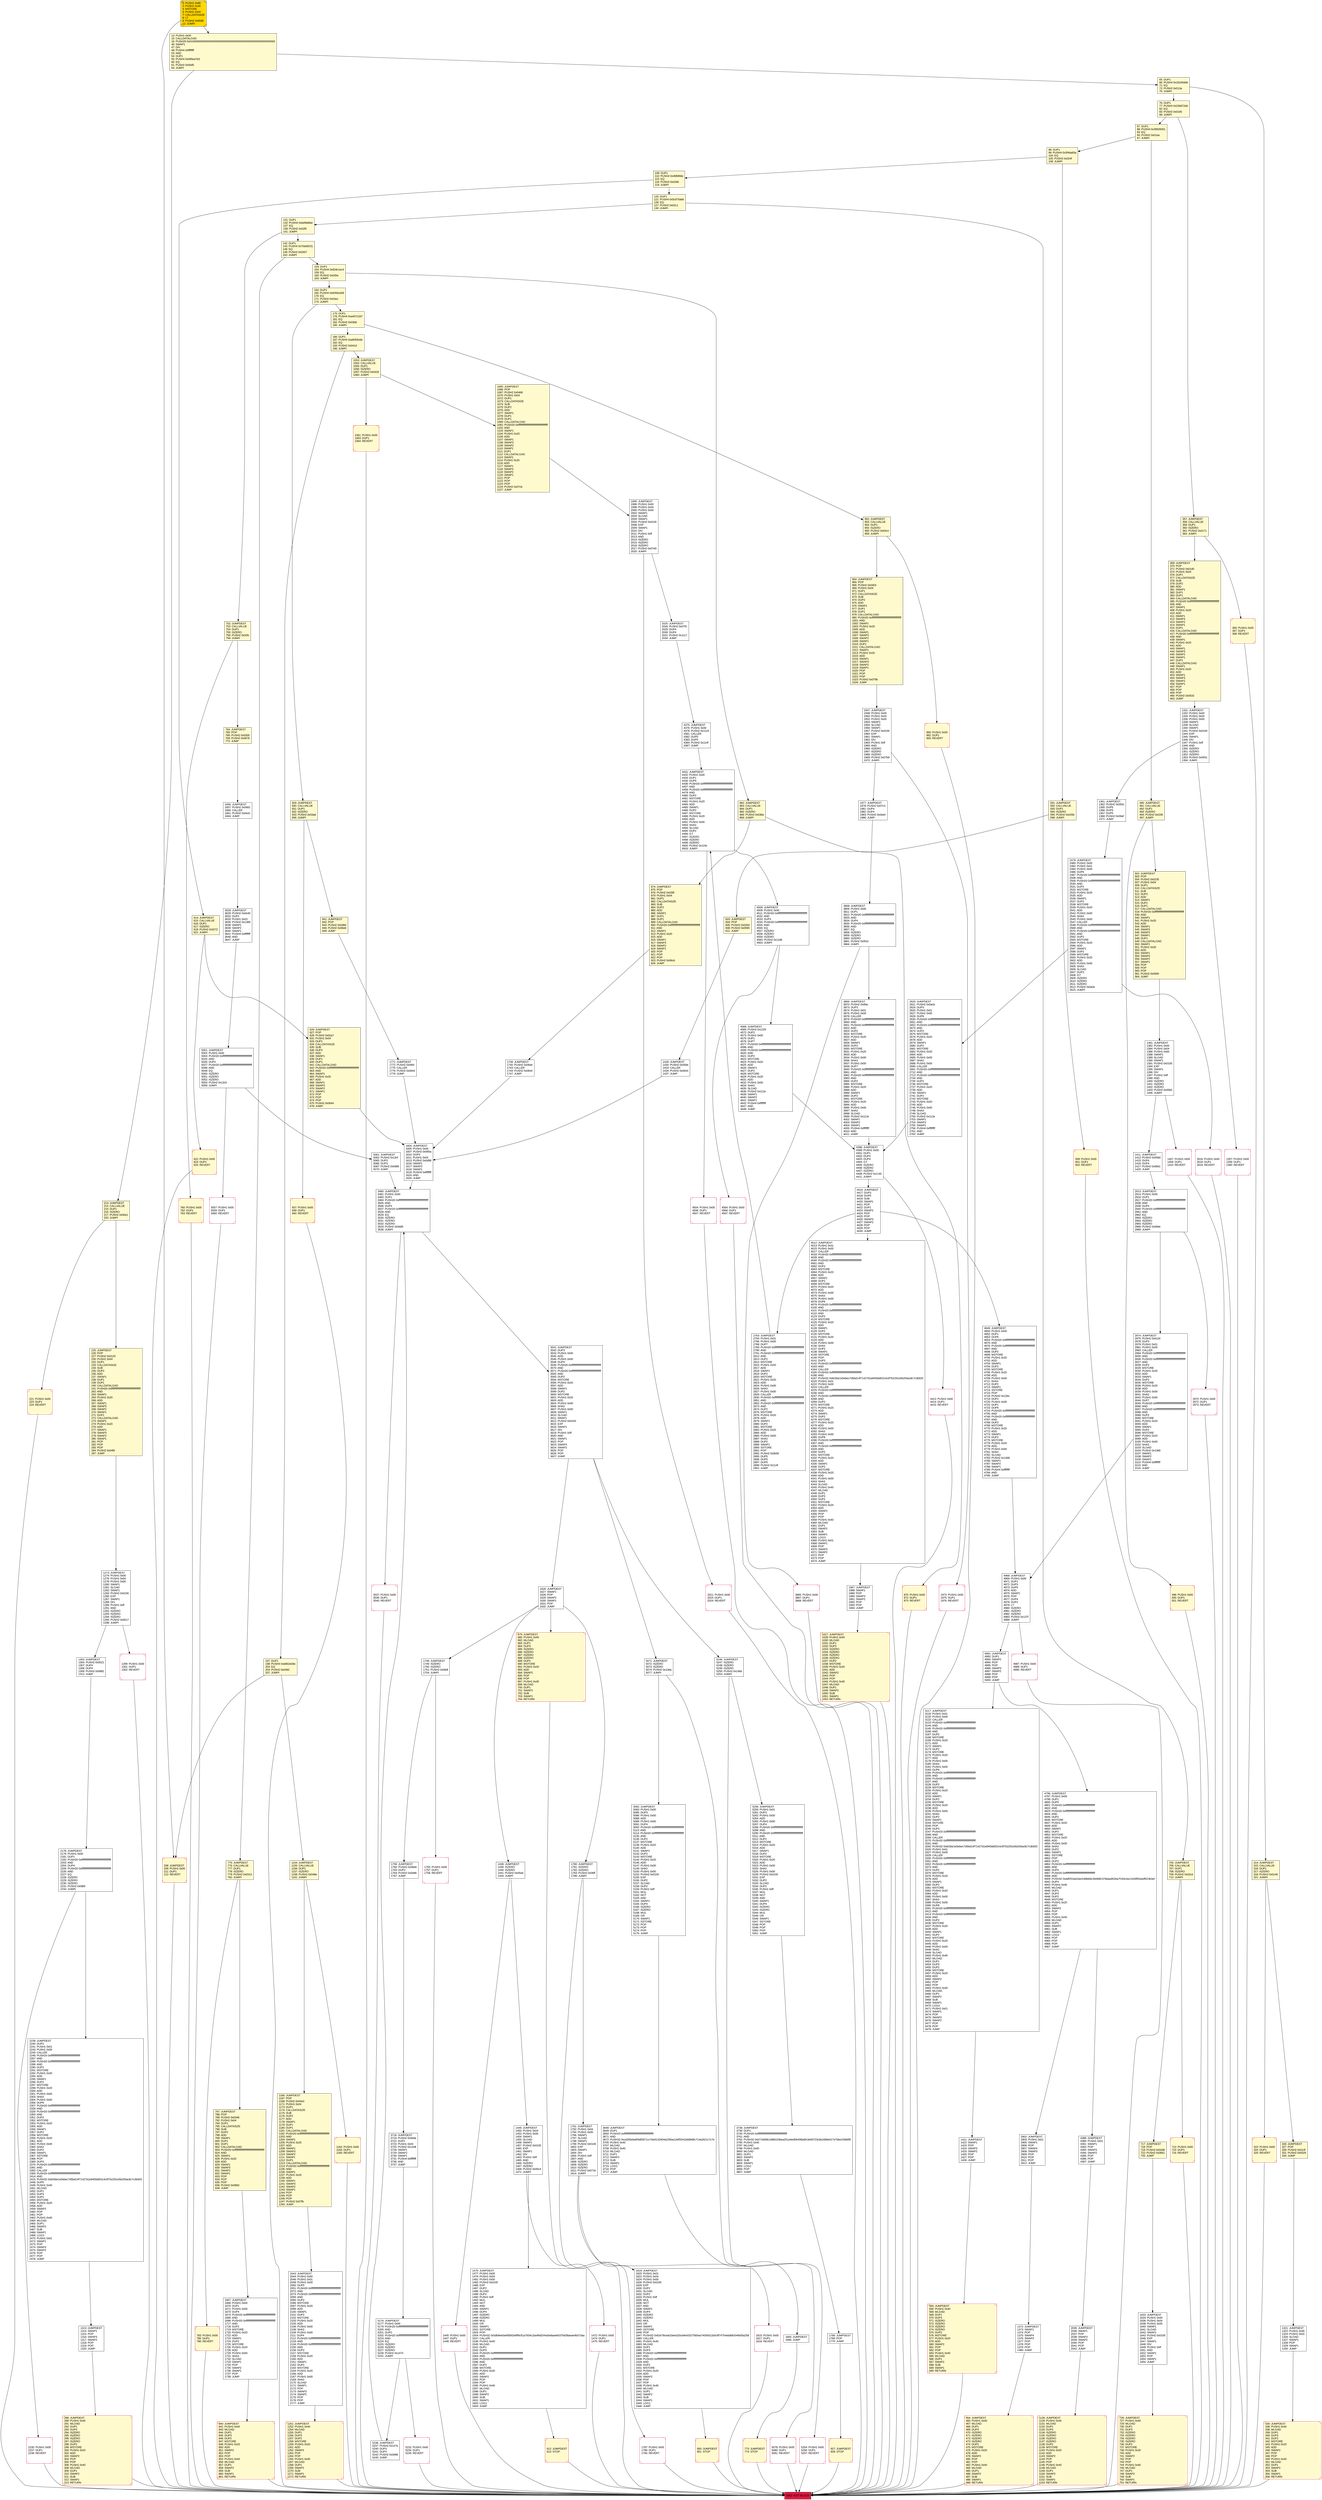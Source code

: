 digraph G {
bgcolor=transparent rankdir=UD;
node [shape=box style=filled color=black fillcolor=white fontname=arial fontcolor=black];
1445 [label="1445: PUSH1 0x00\l1447: DUP1\l1448: REVERT\l" shape=Msquare color=crimson ];
3869 [label="3869: JUMPDEST\l3870: PUSH2 0x0fac\l3873: DUP3\l3874: PUSH1 0x01\l3876: PUSH1 0x00\l3878: CALLER\l3879: PUSH20 0xffffffffffffffffffffffffffffffffffffffff\l3900: AND\l3901: PUSH20 0xffffffffffffffffffffffffffffffffffffffff\l3922: AND\l3923: DUP2\l3924: MSTORE\l3925: PUSH1 0x20\l3927: ADD\l3928: SWAP1\l3929: DUP2\l3930: MSTORE\l3931: PUSH1 0x20\l3933: ADD\l3934: PUSH1 0x00\l3936: SHA3\l3937: PUSH1 0x00\l3939: DUP7\l3940: PUSH20 0xffffffffffffffffffffffffffffffffffffffff\l3961: AND\l3962: PUSH20 0xffffffffffffffffffffffffffffffffffffffff\l3983: AND\l3984: DUP2\l3985: MSTORE\l3986: PUSH1 0x20\l3988: ADD\l3989: SWAP1\l3990: DUP2\l3991: MSTORE\l3992: PUSH1 0x20\l3994: ADD\l3995: PUSH1 0x00\l3997: SHA3\l3998: SLOAD\l3999: PUSH2 0x112e\l4002: SWAP1\l4003: SWAP2\l4004: SWAP1\l4005: PUSH4 0xffffffff\l4010: AND\l4011: JUMP\l" ];
1381 [label="1381: JUMPDEST\l1382: PUSH1 0x00\l1384: PUSH1 0x04\l1386: PUSH1 0x00\l1388: SWAP1\l1389: SLOAD\l1390: SWAP1\l1391: PUSH2 0x0100\l1394: EXP\l1395: SWAP1\l1396: DIV\l1397: PUSH1 0xff\l1399: AND\l1400: ISZERO\l1401: ISZERO\l1402: ISZERO\l1403: PUSH2 0x0583\l1406: JUMPI\l" ];
213 [label="213: JUMPDEST\l214: CALLVALUE\l215: DUP1\l216: ISZERO\l217: PUSH2 0x00e1\l220: JUMPI\l" fillcolor=lemonchiffon ];
1273 [label="1273: JUMPDEST\l1274: PUSH1 0x00\l1276: PUSH1 0x04\l1278: PUSH1 0x00\l1280: SWAP1\l1281: SLOAD\l1282: SWAP1\l1283: PUSH2 0x0100\l1286: EXP\l1287: SWAP1\l1288: DIV\l1289: PUSH1 0xff\l1291: AND\l1292: ISZERO\l1293: ISZERO\l1294: ISZERO\l1295: PUSH2 0x0517\l1298: JUMPI\l" ];
937 [label="937: PUSH1 0x00\l939: DUP1\l940: REVERT\l" fillcolor=lemonchiffon shape=Msquare color=crimson ];
752 [label="752: JUMPDEST\l753: CALLVALUE\l754: DUP1\l755: ISZERO\l756: PUSH2 0x02fc\l759: JUMPI\l" fillcolor=lemonchiffon ];
565 [label="565: JUMPDEST\l566: PUSH1 0x40\l568: MLOAD\l569: DUP1\l570: DUP3\l571: ISZERO\l572: ISZERO\l573: ISZERO\l574: ISZERO\l575: DUP2\l576: MSTORE\l577: PUSH1 0x20\l579: ADD\l580: SWAP2\l581: POP\l582: POP\l583: PUSH1 0x40\l585: MLOAD\l586: DUP1\l587: SWAP2\l588: SUB\l589: SWAP1\l590: RETURN\l" fillcolor=lemonchiffon shape=Msquare color=crimson ];
927 [label="927: JUMPDEST\l928: STOP\l" fillcolor=lemonchiffon shape=Msquare color=crimson ];
3628 [label="3628: JUMPDEST\l3629: PUSH2 0x0e40\l3632: DUP2\l3633: PUSH1 0x03\l3635: PUSH2 0x1389\l3638: SWAP1\l3639: SWAP2\l3640: SWAP1\l3641: PUSH4 0xffffffff\l3646: AND\l3647: JUMP\l" ];
5001 [label="5001: JUMPDEST\l5002: PUSH1 0x00\l5004: PUSH20 0xffffffffffffffffffffffffffffffffffffffff\l5025: AND\l5026: DUP2\l5027: PUSH20 0xffffffffffffffffffffffffffffffffffffffff\l5048: AND\l5049: EQ\l5050: ISZERO\l5051: ISZERO\l5052: ISZERO\l5053: PUSH2 0x13c5\l5056: JUMPI\l" ];
5071 [label="5071: JUMPDEST\l5072: ISZERO\l5073: ISZERO\l5074: PUSH2 0x13da\l5077: JUMPI\l" ];
2913 [label="2913: JUMPDEST\l2914: PUSH1 0x00\l2916: DUP1\l2917: PUSH20 0xffffffffffffffffffffffffffffffffffffffff\l2938: AND\l2939: DUP4\l2940: PUSH20 0xffffffffffffffffffffffffffffffffffffffff\l2961: AND\l2962: EQ\l2963: ISZERO\l2964: ISZERO\l2965: ISZERO\l2966: PUSH2 0x0b9e\l2969: JUMPI\l" ];
4991 [label="4991: JUMPDEST\l4992: DUP1\l4993: SWAP2\l4994: POP\l4995: POP\l4996: SWAP3\l4997: SWAP2\l4998: POP\l4999: POP\l5000: JUMP\l" ];
13 [label="13: PUSH1 0x00\l15: CALLDATALOAD\l16: PUSH29 0x0100000000000000000000000000000000000000000000000000000000\l46: SWAP1\l47: DIV\l48: PUSH4 0xffffffff\l53: AND\l54: DUP1\l55: PUSH4 0x095ea7b3\l60: EQ\l61: PUSH2 0x00d5\l64: JUMPI\l" fillcolor=lemonchiffon ];
1973 [label="1973: PUSH1 0x00\l1975: DUP1\l1976: REVERT\l" shape=Msquare color=crimson ];
3718 [label="3718: JUMPDEST\l3719: PUSH2 0x0e9a\l3722: DUP2\l3723: PUSH1 0x03\l3725: PUSH2 0x1438\l3728: SWAP1\l3729: SWAP2\l3730: SWAP1\l3731: PUSH4 0xffffffff\l3736: AND\l3737: JUMP\l" ];
1667 [label="1667: JUMPDEST\l1668: PUSH1 0x00\l1670: DUP1\l1671: PUSH1 0x00\l1673: DUP4\l1674: PUSH20 0xffffffffffffffffffffffffffffffffffffffff\l1695: AND\l1696: PUSH20 0xffffffffffffffffffffffffffffffffffffffff\l1717: AND\l1718: DUP2\l1719: MSTORE\l1720: PUSH1 0x20\l1722: ADD\l1723: SWAP1\l1724: DUP2\l1725: MSTORE\l1726: PUSH1 0x20\l1728: ADD\l1729: PUSH1 0x00\l1731: SHA3\l1732: SLOAD\l1733: SWAP1\l1734: POP\l1735: SWAP2\l1736: SWAP1\l1737: POP\l1738: JUMP\l" ];
1372 [label="1372: JUMPDEST\l1373: SWAP1\l1374: POP\l1375: SWAP4\l1376: SWAP3\l1377: POP\l1378: POP\l1379: POP\l1380: JUMP\l" ];
3808 [label="3808: JUMPDEST\l3809: PUSH1 0x00\l3811: DUP1\l3812: PUSH20 0xffffffffffffffffffffffffffffffffffffffff\l3833: AND\l3834: DUP4\l3835: PUSH20 0xffffffffffffffffffffffffffffffffffffffff\l3856: AND\l3857: EQ\l3858: ISZERO\l3859: ISZERO\l3860: ISZERO\l3861: PUSH2 0x0f1d\l3864: JUMPI\l" ];
4375 [label="4375: JUMPDEST\l4376: PUSH1 0x00\l4378: PUSH2 0x1124\l4381: CALLER\l4382: DUP5\l4383: DUP5\l4384: PUSH2 0x114f\l4387: JUMP\l" ];
2235 [label="2235: PUSH1 0x00\l2237: DUP1\l2238: REVERT\l" shape=Msquare color=crimson ];
288 [label="288: JUMPDEST\l289: PUSH1 0x40\l291: MLOAD\l292: DUP1\l293: DUP3\l294: ISZERO\l295: ISZERO\l296: ISZERO\l297: ISZERO\l298: DUP2\l299: MSTORE\l300: PUSH1 0x20\l302: ADD\l303: SWAP2\l304: POP\l305: POP\l306: PUSH1 0x40\l308: MLOAD\l309: DUP1\l310: SWAP2\l311: SUB\l312: SWAP1\l313: RETURN\l" fillcolor=lemonchiffon shape=Msquare color=crimson ];
775 [label="775: JUMPDEST\l776: CALLVALUE\l777: DUP1\l778: ISZERO\l779: PUSH2 0x0313\l782: JUMPI\l" fillcolor=lemonchiffon ];
950 [label="950: JUMPDEST\l951: STOP\l" fillcolor=lemonchiffon shape=Msquare color=crimson ];
5246 [label="5246: JUMPDEST\l5247: ISZERO\l5248: ISZERO\l5249: ISZERO\l5250: PUSH2 0x148a\l5253: JUMPI\l" ];
98 [label="98: DUP1\l99: PUSH4 0x3f4ba83a\l104: EQ\l105: PUSH2 0x024f\l108: JUMPI\l" fillcolor=lemonchiffon ];
5254 [label="5254: PUSH1 0x00\l5256: DUP1\l5257: REVERT\l" shape=Msquare color=crimson ];
1411 [label="1411: JUMPDEST\l1412: PUSH2 0x058d\l1415: DUP4\l1416: DUP4\l1417: PUSH2 0x0b61\l1420: JUMP\l" ];
1748 [label="1748: JUMPDEST\l1749: ISZERO\l1750: ISZERO\l1751: PUSH2 0x06df\l1754: JUMPI\l" ];
1162 [label="1162: PUSH1 0x00\l1164: DUP1\l1165: REVERT\l" fillcolor=lemonchiffon shape=Msquare color=crimson ];
5176 [label="5176: JUMPDEST\l5177: PUSH1 0x00\l5179: PUSH20 0xffffffffffffffffffffffffffffffffffffffff\l5200: AND\l5201: DUP2\l5202: PUSH20 0xffffffffffffffffffffffffffffffffffffffff\l5223: AND\l5224: EQ\l5225: ISZERO\l5226: ISZERO\l5227: ISZERO\l5228: PUSH2 0x1474\l5231: JUMPI\l" ];
1421 [label="1421: JUMPDEST\l1422: SWAP1\l1423: POP\l1424: SWAP3\l1425: SWAP2\l1426: POP\l1427: POP\l1428: JUMP\l" ];
1656 [label="1656: JUMPDEST\l1657: PUSH2 0x0681\l1660: CALLER\l1661: PUSH2 0x0e2c\l1664: JUMP\l" ];
1995 [label="1995: JUMPDEST\l1996: PUSH1 0x00\l1998: PUSH1 0x04\l2000: PUSH1 0x00\l2002: SWAP1\l2003: SLOAD\l2004: SWAP1\l2005: PUSH2 0x0100\l2008: EXP\l2009: SWAP1\l2010: DIV\l2011: PUSH1 0xff\l2013: AND\l2014: ISZERO\l2015: ISZERO\l2016: ISZERO\l2017: PUSH2 0x07e9\l2020: JUMPI\l" ];
1759 [label="1759: JUMPDEST\l1760: PUSH2 0x06e8\l1763: DUP2\l1764: PUSH2 0x0e86\l1767: JUMP\l" ];
1449 [label="1449: JUMPDEST\l1450: PUSH1 0x04\l1452: PUSH1 0x00\l1454: SWAP1\l1455: SLOAD\l1456: SWAP1\l1457: PUSH2 0x0100\l1460: EXP\l1461: SWAP1\l1462: DIV\l1463: PUSH1 0xff\l1465: AND\l1466: ISZERO\l1467: ISZERO\l1468: PUSH2 0x05c4\l1471: JUMPI\l" ];
4504 [label="4504: PUSH1 0x00\l4506: DUP1\l4507: REVERT\l" shape=Msquare color=crimson ];
2970 [label="2970: PUSH1 0x00\l2972: DUP1\l2973: REVERT\l" shape=Msquare color=crimson ];
2239 [label="2239: JUMPDEST\l2240: DUP2\l2241: PUSH1 0x01\l2243: PUSH1 0x00\l2245: CALLER\l2246: PUSH20 0xffffffffffffffffffffffffffffffffffffffff\l2267: AND\l2268: PUSH20 0xffffffffffffffffffffffffffffffffffffffff\l2289: AND\l2290: DUP2\l2291: MSTORE\l2292: PUSH1 0x20\l2294: ADD\l2295: SWAP1\l2296: DUP2\l2297: MSTORE\l2298: PUSH1 0x20\l2300: ADD\l2301: PUSH1 0x00\l2303: SHA3\l2304: PUSH1 0x00\l2306: DUP6\l2307: PUSH20 0xffffffffffffffffffffffffffffffffffffffff\l2328: AND\l2329: PUSH20 0xffffffffffffffffffffffffffffffffffffffff\l2350: AND\l2351: DUP2\l2352: MSTORE\l2353: PUSH1 0x20\l2355: ADD\l2356: SWAP1\l2357: DUP2\l2358: MSTORE\l2359: PUSH1 0x20\l2361: ADD\l2362: PUSH1 0x00\l2364: SHA3\l2365: DUP2\l2366: SWAP1\l2367: SSTORE\l2368: POP\l2369: DUP3\l2370: PUSH20 0xffffffffffffffffffffffffffffffffffffffff\l2391: AND\l2392: CALLER\l2393: PUSH20 0xffffffffffffffffffffffffffffffffffffffff\l2414: AND\l2415: PUSH32 0x8c5be1e5ebec7d5bd14f71427d1e84f3dd0314c0f7b2291e5b200ac8c7c3b925\l2448: DUP5\l2449: PUSH1 0x40\l2451: MLOAD\l2452: DUP1\l2453: DUP3\l2454: DUP2\l2455: MSTORE\l2456: PUSH1 0x20\l2458: ADD\l2459: SWAP2\l2460: POP\l2461: POP\l2462: PUSH1 0x40\l2464: MLOAD\l2465: DUP1\l2466: SWAP2\l2467: SUB\l2468: SWAP1\l2469: LOG3\l2470: PUSH1 0x01\l2472: SWAP1\l2473: POP\l2474: SWAP3\l2475: SWAP2\l2476: POP\l2477: POP\l2478: JUMP\l" ];
4568 [label="4568: JUMPDEST\l4569: PUSH2 0x1229\l4572: DUP2\l4573: PUSH1 0x00\l4575: DUP1\l4576: DUP7\l4577: PUSH20 0xffffffffffffffffffffffffffffffffffffffff\l4598: AND\l4599: PUSH20 0xffffffffffffffffffffffffffffffffffffffff\l4620: AND\l4621: DUP2\l4622: MSTORE\l4623: PUSH1 0x20\l4625: ADD\l4626: SWAP1\l4627: DUP2\l4628: MSTORE\l4629: PUSH1 0x20\l4631: ADD\l4632: PUSH1 0x00\l4634: SHA3\l4635: SLOAD\l4636: PUSH2 0x112e\l4639: SWAP1\l4640: SWAP2\l4641: SWAP1\l4642: PUSH4 0xffffffff\l4647: AND\l4648: JUMP\l" ];
4649 [label="4649: JUMPDEST\l4650: PUSH1 0x00\l4652: DUP1\l4653: DUP6\l4654: PUSH20 0xffffffffffffffffffffffffffffffffffffffff\l4675: AND\l4676: PUSH20 0xffffffffffffffffffffffffffffffffffffffff\l4697: AND\l4698: DUP2\l4699: MSTORE\l4700: PUSH1 0x20\l4702: ADD\l4703: SWAP1\l4704: DUP2\l4705: MSTORE\l4706: PUSH1 0x20\l4708: ADD\l4709: PUSH1 0x00\l4711: SHA3\l4712: DUP2\l4713: SWAP1\l4714: SSTORE\l4715: POP\l4716: PUSH2 0x12bc\l4719: DUP2\l4720: PUSH1 0x00\l4722: DUP1\l4723: DUP6\l4724: PUSH20 0xffffffffffffffffffffffffffffffffffffffff\l4745: AND\l4746: PUSH20 0xffffffffffffffffffffffffffffffffffffffff\l4767: AND\l4768: DUP2\l4769: MSTORE\l4770: PUSH1 0x20\l4772: ADD\l4773: SWAP1\l4774: DUP2\l4775: MSTORE\l4776: PUSH1 0x20\l4778: ADD\l4779: PUSH1 0x00\l4781: SHA3\l4782: SLOAD\l4783: PUSH2 0x1368\l4786: SWAP1\l4787: SWAP2\l4788: SWAP1\l4789: PUSH4 0xffffffff\l4794: AND\l4795: JUMP\l" ];
1027 [label="1027: JUMPDEST\l1028: PUSH1 0x40\l1030: MLOAD\l1031: DUP1\l1032: DUP3\l1033: ISZERO\l1034: ISZERO\l1035: ISZERO\l1036: ISZERO\l1037: DUP2\l1038: MSTORE\l1039: PUSH1 0x20\l1041: ADD\l1042: SWAP2\l1043: POP\l1044: POP\l1045: PUSH1 0x40\l1047: MLOAD\l1048: DUP1\l1049: SWAP2\l1050: SUB\l1051: SWAP1\l1052: RETURN\l" fillcolor=lemonchiffon shape=Msquare color=crimson ];
2021 [label="2021: PUSH1 0x00\l2023: DUP1\l2024: REVERT\l" shape=Msquare color=crimson ];
626 [label="626: JUMPDEST\l627: POP\l628: PUSH2 0x02a7\l631: PUSH1 0x04\l633: DUP1\l634: CALLDATASIZE\l635: SUB\l636: DUP2\l637: ADD\l638: SWAP1\l639: DUP1\l640: DUP1\l641: CALLDATALOAD\l642: PUSH20 0xffffffffffffffffffffffffffffffffffffffff\l663: AND\l664: SWAP1\l665: PUSH1 0x20\l667: ADD\l668: SWAP1\l669: SWAP3\l670: SWAP2\l671: SWAP1\l672: POP\l673: POP\l674: POP\l675: PUSH2 0x0644\l678: JUMP\l" fillcolor=lemonchiffon ];
186 [label="186: DUP1\l187: PUSH4 0xa9059cbb\l192: EQ\l193: PUSH2 0x041d\l196: JUMPI\l" fillcolor=lemonchiffon ];
952 [label="952: JUMPDEST\l953: CALLVALUE\l954: DUP1\l955: ISZERO\l956: PUSH2 0x03c4\l959: JUMPI\l" fillcolor=lemonchiffon ];
4416 [label="4416: JUMPDEST\l4417: DUP3\l4418: DUP5\l4419: SUB\l4420: SWAP1\l4421: POP\l4422: DUP1\l4423: SWAP2\l4424: POP\l4425: POP\l4426: SWAP3\l4427: SWAP2\l4428: POP\l4429: POP\l4430: JUMP\l" ];
1947 [label="1947: JUMPDEST\l1948: PUSH1 0x00\l1950: PUSH1 0x04\l1952: PUSH1 0x00\l1954: SWAP1\l1955: SLOAD\l1956: SWAP1\l1957: PUSH2 0x0100\l1960: EXP\l1961: SWAP1\l1962: DIV\l1963: PUSH1 0xff\l1965: AND\l1966: ISZERO\l1967: ISZERO\l1968: ISZERO\l1969: PUSH2 0x07b9\l1972: JUMPI\l" ];
4398 [label="4398: JUMPDEST\l4399: PUSH1 0x00\l4401: DUP1\l4402: DUP4\l4403: DUP4\l4404: GT\l4405: ISZERO\l4406: ISZERO\l4407: ISZERO\l4408: PUSH2 0x1140\l4411: JUMPI\l" ];
3541 [label="3541: JUMPDEST\l3542: DUP3\l3543: PUSH1 0x00\l3545: ADD\l3546: PUSH1 0x00\l3548: DUP4\l3549: PUSH20 0xffffffffffffffffffffffffffffffffffffffff\l3570: AND\l3571: PUSH20 0xffffffffffffffffffffffffffffffffffffffff\l3592: AND\l3593: DUP2\l3594: MSTORE\l3595: PUSH1 0x20\l3597: ADD\l3598: SWAP1\l3599: DUP2\l3600: MSTORE\l3601: PUSH1 0x20\l3603: ADD\l3604: PUSH1 0x00\l3606: SHA3\l3607: PUSH1 0x00\l3609: SWAP1\l3610: SLOAD\l3611: SWAP1\l3612: PUSH2 0x0100\l3615: EXP\l3616: SWAP1\l3617: DIV\l3618: PUSH1 0xff\l3620: AND\l3621: SWAP1\l3622: POP\l3623: SWAP3\l3624: SWAP2\l3625: POP\l3626: POP\l3627: JUMP\l" ];
1251 [label="1251: JUMPDEST\l1252: PUSH1 0x40\l1254: MLOAD\l1255: DUP1\l1256: DUP3\l1257: DUP2\l1258: MSTORE\l1259: PUSH1 0x20\l1261: ADD\l1262: SWAP2\l1263: POP\l1264: POP\l1265: PUSH1 0x40\l1267: MLOAD\l1268: DUP1\l1269: SWAP2\l1270: SUB\l1271: SWAP1\l1272: RETURN\l" fillcolor=lemonchiffon shape=Msquare color=crimson ];
2902 [label="2902: JUMPDEST\l2903: PUSH1 0x01\l2905: SWAP1\l2906: POP\l2907: SWAP4\l2908: SWAP3\l2909: POP\l2910: POP\l2911: POP\l2912: JUMP\l" ];
498 [label="498: PUSH1 0x00\l500: DUP1\l501: REVERT\l" fillcolor=lemonchiffon shape=Msquare color=crimson ];
2035 [label="2035: JUMPDEST\l2036: SWAP1\l2037: POP\l2038: SWAP3\l2039: SWAP2\l2040: POP\l2041: POP\l2042: JUMP\l" ];
1128 [label="1128: JUMPDEST\l1129: PUSH1 0x40\l1131: MLOAD\l1132: DUP1\l1133: DUP3\l1134: ISZERO\l1135: ISZERO\l1136: ISZERO\l1137: ISZERO\l1138: DUP2\l1139: MSTORE\l1140: PUSH1 0x20\l1142: ADD\l1143: SWAP2\l1144: POP\l1145: POP\l1146: PUSH1 0x40\l1148: MLOAD\l1149: DUP1\l1150: SWAP2\l1151: SUB\l1152: SWAP1\l1153: RETURN\l" fillcolor=lemonchiffon shape=Msquare color=crimson ];
760 [label="760: PUSH1 0x00\l762: DUP1\l763: REVERT\l" fillcolor=lemonchiffon shape=Msquare color=crimson ];
1787 [label="1787: PUSH1 0x00\l1789: DUP1\l1790: REVERT\l" shape=Msquare color=crimson ];
764 [label="764: JUMPDEST\l765: POP\l766: PUSH2 0x0305\l769: PUSH2 0x0678\l772: JUMP\l" fillcolor=lemonchiffon ];
357 [label="357: JUMPDEST\l358: CALLVALUE\l359: DUP1\l360: ISZERO\l361: PUSH2 0x0171\l364: JUMPI\l" fillcolor=lemonchiffon ];
369 [label="369: JUMPDEST\l370: POP\l371: PUSH2 0x01d0\l374: PUSH1 0x04\l376: DUP1\l377: CALLDATASIZE\l378: SUB\l379: DUP2\l380: ADD\l381: SWAP1\l382: DUP1\l383: DUP1\l384: CALLDATALOAD\l385: PUSH20 0xffffffffffffffffffffffffffffffffffffffff\l406: AND\l407: SWAP1\l408: PUSH1 0x20\l410: ADD\l411: SWAP1\l412: SWAP3\l413: SWAP2\l414: SWAP1\l415: DUP1\l416: CALLDATALOAD\l417: PUSH20 0xffffffffffffffffffffffffffffffffffffffff\l438: AND\l439: SWAP1\l440: PUSH1 0x20\l442: ADD\l443: SWAP1\l444: SWAP3\l445: SWAP2\l446: SWAP1\l447: DUP1\l448: CALLDATALOAD\l449: SWAP1\l450: PUSH1 0x20\l452: ADD\l453: SWAP1\l454: SWAP3\l455: SWAP2\l456: SWAP1\l457: POP\l458: POP\l459: POP\l460: PUSH2 0x0533\l463: JUMP\l" fillcolor=lemonchiffon ];
131 [label="131: DUP1\l132: PUSH4 0x6ef8d66d\l137: EQ\l138: PUSH2 0x02f0\l141: JUMPI\l" fillcolor=lemonchiffon ];
5057 [label="5057: PUSH1 0x00\l5059: DUP1\l5060: REVERT\l" shape=Msquare color=crimson ];
960 [label="960: PUSH1 0x00\l962: DUP1\l963: REVERT\l" fillcolor=lemonchiffon shape=Msquare color=crimson ];
1472 [label="1472: PUSH1 0x00\l1474: DUP1\l1475: REVERT\l" shape=Msquare color=crimson ];
0 [label="0: PUSH1 0x80\l2: PUSH1 0x40\l4: MSTORE\l5: PUSH1 0x04\l7: CALLDATASIZE\l8: LT\l9: PUSH2 0x00d0\l12: JUMPI\l" fillcolor=lemonchiffon shape=Msquare fillcolor=gold ];
1987 [label="1987: JUMPDEST\l1988: SWAP1\l1989: POP\l1990: SWAP3\l1991: SWAP2\l1992: POP\l1993: POP\l1994: JUMP\l" ];
1166 [label="1166: JUMPDEST\l1167: POP\l1168: PUSH2 0x04e3\l1171: PUSH1 0x04\l1173: DUP1\l1174: CALLDATASIZE\l1175: SUB\l1176: DUP2\l1177: ADD\l1178: SWAP1\l1179: DUP1\l1180: DUP1\l1181: CALLDATALOAD\l1182: PUSH20 0xffffffffffffffffffffffffffffffffffffffff\l1203: AND\l1204: SWAP1\l1205: PUSH1 0x20\l1207: ADD\l1208: SWAP1\l1209: SWAP3\l1210: SWAP2\l1211: SWAP1\l1212: DUP1\l1213: CALLDATALOAD\l1214: PUSH20 0xffffffffffffffffffffffffffffffffffffffff\l1235: AND\l1236: SWAP1\l1237: PUSH1 0x20\l1239: ADD\l1240: SWAP1\l1241: SWAP3\l1242: SWAP2\l1243: SWAP1\l1244: POP\l1245: POP\l1246: POP\l1247: PUSH2 0x07fb\l1250: JUMP\l" fillcolor=lemonchiffon ];
142 [label="142: DUP1\l143: PUSH4 0x70a08231\l148: EQ\l149: PUSH2 0x0307\l152: JUMPI\l" fillcolor=lemonchiffon ];
713 [label="713: PUSH1 0x00\l715: DUP1\l716: REVERT\l" fillcolor=lemonchiffon shape=Msquare color=crimson ];
614 [label="614: JUMPDEST\l615: CALLVALUE\l616: DUP1\l617: ISZERO\l618: PUSH2 0x0272\l621: JUMPI\l" fillcolor=lemonchiffon ];
1819 [label="1819: JUMPDEST\l1820: PUSH1 0x01\l1822: PUSH1 0x04\l1824: PUSH1 0x00\l1826: PUSH2 0x0100\l1829: EXP\l1830: DUP2\l1831: SLOAD\l1832: DUP2\l1833: PUSH1 0xff\l1835: MUL\l1836: NOT\l1837: AND\l1838: SWAP1\l1839: DUP4\l1840: ISZERO\l1841: ISZERO\l1842: MUL\l1843: OR\l1844: SWAP1\l1845: SSTORE\l1846: POP\l1847: PUSH32 0x62e78cea01bee320cd4e420270b5ea74000d11b0c9f74754ebdbfc544b05a258\l1880: CALLER\l1881: PUSH1 0x40\l1883: MLOAD\l1884: DUP1\l1885: DUP3\l1886: PUSH20 0xffffffffffffffffffffffffffffffffffffffff\l1907: AND\l1908: PUSH20 0xffffffffffffffffffffffffffffffffffffffff\l1929: AND\l1930: DUP2\l1931: MSTORE\l1932: PUSH1 0x20\l1934: ADD\l1935: SWAP2\l1936: POP\l1937: POP\l1938: PUSH1 0x40\l1940: MLOAD\l1941: DUP1\l1942: SWAP2\l1943: SUB\l1944: SWAP1\l1945: LOG1\l1946: JUMP\l" ];
4012 [label="4012: JUMPDEST\l4013: PUSH1 0x01\l4015: PUSH1 0x00\l4017: CALLER\l4018: PUSH20 0xffffffffffffffffffffffffffffffffffffffff\l4039: AND\l4040: PUSH20 0xffffffffffffffffffffffffffffffffffffffff\l4061: AND\l4062: DUP2\l4063: MSTORE\l4064: PUSH1 0x20\l4066: ADD\l4067: SWAP1\l4068: DUP2\l4069: MSTORE\l4070: PUSH1 0x20\l4072: ADD\l4073: PUSH1 0x00\l4075: SHA3\l4076: PUSH1 0x00\l4078: DUP6\l4079: PUSH20 0xffffffffffffffffffffffffffffffffffffffff\l4100: AND\l4101: PUSH20 0xffffffffffffffffffffffffffffffffffffffff\l4122: AND\l4123: DUP2\l4124: MSTORE\l4125: PUSH1 0x20\l4127: ADD\l4128: SWAP1\l4129: DUP2\l4130: MSTORE\l4131: PUSH1 0x20\l4133: ADD\l4134: PUSH1 0x00\l4136: SHA3\l4137: DUP2\l4138: SWAP1\l4139: SSTORE\l4140: POP\l4141: DUP3\l4142: PUSH20 0xffffffffffffffffffffffffffffffffffffffff\l4163: AND\l4164: CALLER\l4165: PUSH20 0xffffffffffffffffffffffffffffffffffffffff\l4186: AND\l4187: PUSH32 0x8c5be1e5ebec7d5bd14f71427d1e84f3dd0314c0f7b2291e5b200ac8c7c3b925\l4220: PUSH1 0x01\l4222: PUSH1 0x00\l4224: CALLER\l4225: PUSH20 0xffffffffffffffffffffffffffffffffffffffff\l4246: AND\l4247: PUSH20 0xffffffffffffffffffffffffffffffffffffffff\l4268: AND\l4269: DUP2\l4270: MSTORE\l4271: PUSH1 0x20\l4273: ADD\l4274: SWAP1\l4275: DUP2\l4276: MSTORE\l4277: PUSH1 0x20\l4279: ADD\l4280: PUSH1 0x00\l4282: SHA3\l4283: PUSH1 0x00\l4285: DUP8\l4286: PUSH20 0xffffffffffffffffffffffffffffffffffffffff\l4307: AND\l4308: PUSH20 0xffffffffffffffffffffffffffffffffffffffff\l4329: AND\l4330: DUP2\l4331: MSTORE\l4332: PUSH1 0x20\l4334: ADD\l4335: SWAP1\l4336: DUP2\l4337: MSTORE\l4338: PUSH1 0x20\l4340: ADD\l4341: PUSH1 0x00\l4343: SHA3\l4344: SLOAD\l4345: PUSH1 0x40\l4347: MLOAD\l4348: DUP1\l4349: DUP3\l4350: DUP2\l4351: MSTORE\l4352: PUSH1 0x20\l4354: ADD\l4355: SWAP2\l4356: POP\l4357: POP\l4358: PUSH1 0x40\l4360: MLOAD\l4361: DUP1\l4362: SWAP2\l4363: SUB\l4364: SWAP1\l4365: LOG3\l4366: PUSH1 0x01\l4368: SWAP1\l4369: POP\l4370: SWAP3\l4371: SWAP2\l4372: POP\l4373: POP\l4374: JUMP\l" ];
2178 [label="2178: JUMPDEST\l2179: PUSH1 0x00\l2181: DUP1\l2182: PUSH20 0xffffffffffffffffffffffffffffffffffffffff\l2203: AND\l2204: DUP4\l2205: PUSH20 0xffffffffffffffffffffffffffffffffffffffff\l2226: AND\l2227: EQ\l2228: ISZERO\l2229: ISZERO\l2230: ISZERO\l2231: PUSH2 0x08bf\l2234: JUMPI\l" ];
5258 [label="5258: JUMPDEST\l5259: PUSH1 0x01\l5261: DUP3\l5262: PUSH1 0x00\l5264: ADD\l5265: PUSH1 0x00\l5267: DUP4\l5268: PUSH20 0xffffffffffffffffffffffffffffffffffffffff\l5289: AND\l5290: PUSH20 0xffffffffffffffffffffffffffffffffffffffff\l5311: AND\l5312: DUP2\l5313: MSTORE\l5314: PUSH1 0x20\l5316: ADD\l5317: SWAP1\l5318: DUP2\l5319: MSTORE\l5320: PUSH1 0x20\l5322: ADD\l5323: PUSH1 0x00\l5325: SHA3\l5326: PUSH1 0x00\l5328: PUSH2 0x0100\l5331: EXP\l5332: DUP2\l5333: SLOAD\l5334: DUP2\l5335: PUSH1 0xff\l5337: MUL\l5338: NOT\l5339: AND\l5340: SWAP1\l5341: DUP4\l5342: ISZERO\l5343: ISZERO\l5344: MUL\l5345: OR\l5346: SWAP1\l5347: SSTORE\l5348: POP\l5349: POP\l5350: POP\l5351: JUMP\l" ];
603 [label="603: JUMPDEST\l604: POP\l605: PUSH2 0x0264\l608: PUSH2 0x0595\l611: JUMP\l" fillcolor=lemonchiffon ];
3537 [label="3537: PUSH1 0x00\l3539: DUP1\l3540: REVERT\l" shape=Msquare color=crimson ];
4564 [label="4564: PUSH1 0x00\l4566: DUP1\l4567: REVERT\l" shape=Msquare color=crimson ];
5078 [label="5078: PUSH1 0x00\l5080: DUP1\l5081: REVERT\l" shape=Msquare color=crimson ];
1755 [label="1755: PUSH1 0x00\l1757: DUP1\l1758: REVERT\l" shape=Msquare color=crimson ];
4796 [label="4796: JUMPDEST\l4797: PUSH1 0x00\l4799: DUP1\l4800: DUP5\l4801: PUSH20 0xffffffffffffffffffffffffffffffffffffffff\l4822: AND\l4823: PUSH20 0xffffffffffffffffffffffffffffffffffffffff\l4844: AND\l4845: DUP2\l4846: MSTORE\l4847: PUSH1 0x20\l4849: ADD\l4850: SWAP1\l4851: DUP2\l4852: MSTORE\l4853: PUSH1 0x20\l4855: ADD\l4856: PUSH1 0x00\l4858: SHA3\l4859: DUP2\l4860: SWAP1\l4861: SSTORE\l4862: POP\l4863: DUP2\l4864: PUSH20 0xffffffffffffffffffffffffffffffffffffffff\l4885: AND\l4886: DUP4\l4887: PUSH20 0xffffffffffffffffffffffffffffffffffffffff\l4908: AND\l4909: PUSH32 0xddf252ad1be2c89b69c2b068fc378daa952ba7f163c4a11628f55a4df523b3ef\l4942: DUP4\l4943: PUSH1 0x40\l4945: MLOAD\l4946: DUP1\l4947: DUP3\l4948: DUP2\l4949: MSTORE\l4950: PUSH1 0x20\l4952: ADD\l4953: SWAP2\l4954: POP\l4955: POP\l4956: PUSH1 0x40\l4958: MLOAD\l4959: DUP1\l4960: SWAP2\l4961: SUB\l4962: SWAP1\l4963: LOG3\l4964: POP\l4965: POP\l4966: POP\l4967: JUMP\l" ];
221 [label="221: PUSH1 0x00\l223: DUP1\l224: REVERT\l" fillcolor=lemonchiffon shape=Msquare color=crimson ];
2043 [label="2043: JUMPDEST\l2044: PUSH1 0x00\l2046: PUSH1 0x01\l2048: PUSH1 0x00\l2050: DUP5\l2051: PUSH20 0xffffffffffffffffffffffffffffffffffffffff\l2072: AND\l2073: PUSH20 0xffffffffffffffffffffffffffffffffffffffff\l2094: AND\l2095: DUP2\l2096: MSTORE\l2097: PUSH1 0x20\l2099: ADD\l2100: SWAP1\l2101: DUP2\l2102: MSTORE\l2103: PUSH1 0x20\l2105: ADD\l2106: PUSH1 0x00\l2108: SHA3\l2109: PUSH1 0x00\l2111: DUP4\l2112: PUSH20 0xffffffffffffffffffffffffffffffffffffffff\l2133: AND\l2134: PUSH20 0xffffffffffffffffffffffffffffffffffffffff\l2155: AND\l2156: DUP2\l2157: MSTORE\l2158: PUSH1 0x20\l2160: ADD\l2161: SWAP1\l2162: DUP2\l2163: MSTORE\l2164: PUSH1 0x20\l2166: ADD\l2167: PUSH1 0x00\l2169: SHA3\l2170: SLOAD\l2171: SWAP1\l2172: POP\l2173: SWAP3\l2174: SWAP2\l2175: POP\l2176: POP\l2177: JUMP\l" ];
1313 [label="1313: JUMPDEST\l1314: SWAP1\l1315: POP\l1316: SWAP3\l1317: SWAP2\l1318: POP\l1319: POP\l1320: JUMP\l" ];
490 [label="490: JUMPDEST\l491: CALLVALUE\l492: DUP1\l493: ISZERO\l494: PUSH2 0x01f6\l497: JUMPI\l" fillcolor=lemonchiffon ];
1061 [label="1061: PUSH1 0x00\l1063: DUP1\l1064: REVERT\l" fillcolor=lemonchiffon shape=Msquare color=crimson ];
1438 [label="1438: JUMPDEST\l1439: ISZERO\l1440: ISZERO\l1441: PUSH2 0x05a9\l1444: JUMPI\l" ];
87 [label="87: DUP1\l88: PUSH4 0x39509351\l93: EQ\l94: PUSH2 0x01ea\l97: JUMPI\l" fillcolor=lemonchiffon ];
874 [label="874: JUMPDEST\l875: POP\l876: PUSH2 0x039f\l879: PUSH1 0x04\l881: DUP1\l882: CALLDATASIZE\l883: SUB\l884: DUP2\l885: ADD\l886: SWAP1\l887: DUP1\l888: DUP1\l889: CALLDATALOAD\l890: PUSH20 0xffffffffffffffffffffffffffffffffffffffff\l911: AND\l912: SWAP1\l913: PUSH1 0x20\l915: ADD\l916: SWAP1\l917: SWAP3\l918: SWAP2\l919: SWAP1\l920: POP\l921: POP\l922: POP\l923: PUSH2 0x06cb\l926: JUMP\l" fillcolor=lemonchiffon ];
4968 [label="4968: JUMPDEST\l4969: PUSH1 0x00\l4971: DUP1\l4972: DUP3\l4973: DUP5\l4974: ADD\l4975: SWAP1\l4976: POP\l4977: DUP4\l4978: DUP2\l4979: LT\l4980: ISZERO\l4981: ISZERO\l4982: ISZERO\l4983: PUSH2 0x137f\l4986: JUMPI\l" ];
717 [label="717: JUMPDEST\l718: POP\l719: PUSH2 0x02d6\l722: PUSH2 0x0661\l725: JUMP\l" fillcolor=lemonchiffon ];
1361 [label="1361: JUMPDEST\l1362: PUSH2 0x055c\l1365: DUP5\l1366: DUP5\l1367: DUP5\l1368: PUSH2 0x09af\l1371: JUMP\l" ];
1476 [label="1476: JUMPDEST\l1477: PUSH1 0x00\l1479: PUSH1 0x04\l1481: PUSH1 0x00\l1483: PUSH2 0x0100\l1486: EXP\l1487: DUP2\l1488: SLOAD\l1489: DUP2\l1490: PUSH1 0xff\l1492: MUL\l1493: NOT\l1494: AND\l1495: SWAP1\l1496: DUP4\l1497: ISZERO\l1498: ISZERO\l1499: MUL\l1500: OR\l1501: SWAP1\l1502: SSTORE\l1503: POP\l1504: PUSH32 0x5db9ee0a495bf2e6ff9c91a7834c1ba4fdd244a5e8aa4e537bd38aeae4b073aa\l1537: CALLER\l1538: PUSH1 0x40\l1540: MLOAD\l1541: DUP1\l1542: DUP3\l1543: PUSH20 0xffffffffffffffffffffffffffffffffffffffff\l1564: AND\l1565: PUSH20 0xffffffffffffffffffffffffffffffffffffffff\l1586: AND\l1587: DUP2\l1588: MSTORE\l1589: PUSH1 0x20\l1591: ADD\l1592: SWAP2\l1593: POP\l1594: POP\l1595: PUSH1 0x40\l1597: MLOAD\l1598: DUP1\l1599: SWAP2\l1600: SUB\l1601: SWAP1\l1602: LOG1\l1603: JUMP\l" ];
153 [label="153: DUP1\l154: PUSH4 0x82dc1ec4\l159: EQ\l160: PUSH2 0x035e\l163: JUMPI\l" fillcolor=lemonchiffon ];
2620 [label="2620: JUMPDEST\l2621: PUSH2 0x0acb\l2624: DUP3\l2625: PUSH1 0x01\l2627: PUSH1 0x00\l2629: DUP8\l2630: PUSH20 0xffffffffffffffffffffffffffffffffffffffff\l2651: AND\l2652: PUSH20 0xffffffffffffffffffffffffffffffffffffffff\l2673: AND\l2674: DUP2\l2675: MSTORE\l2676: PUSH1 0x20\l2678: ADD\l2679: SWAP1\l2680: DUP2\l2681: MSTORE\l2682: PUSH1 0x20\l2684: ADD\l2685: PUSH1 0x00\l2687: SHA3\l2688: PUSH1 0x00\l2690: CALLER\l2691: PUSH20 0xffffffffffffffffffffffffffffffffffffffff\l2712: AND\l2713: PUSH20 0xffffffffffffffffffffffffffffffffffffffff\l2734: AND\l2735: DUP2\l2736: MSTORE\l2737: PUSH1 0x20\l2739: ADD\l2740: SWAP1\l2741: DUP2\l2742: MSTORE\l2743: PUSH1 0x20\l2745: ADD\l2746: PUSH1 0x00\l2748: SHA3\l2749: SLOAD\l2750: PUSH2 0x112e\l2753: SWAP1\l2754: SWAP2\l2755: SWAP1\l2756: PUSH4 0xffffffff\l2761: AND\l2762: JUMP\l" ];
4388 [label="4388: JUMPDEST\l4389: PUSH1 0x01\l4391: SWAP1\l4392: POP\l4393: SWAP3\l4394: SWAP2\l4395: POP\l4396: POP\l4397: JUMP\l" ];
773 [label="773: JUMPDEST\l774: STOP\l" fillcolor=lemonchiffon shape=Msquare color=crimson ];
225 [label="225: JUMPDEST\l226: POP\l227: PUSH2 0x0120\l230: PUSH1 0x04\l232: DUP1\l233: CALLDATASIZE\l234: SUB\l235: DUP2\l236: ADD\l237: SWAP1\l238: DUP1\l239: DUP1\l240: CALLDATALOAD\l241: PUSH20 0xffffffffffffffffffffffffffffffffffffffff\l262: AND\l263: SWAP1\l264: PUSH1 0x20\l266: ADD\l267: SWAP1\l268: SWAP3\l269: SWAP2\l270: SWAP1\l271: DUP1\l272: CALLDATALOAD\l273: SWAP1\l274: PUSH1 0x20\l276: ADD\l277: SWAP1\l278: SWAP3\l279: SWAP2\l280: SWAP1\l281: POP\l282: POP\l283: POP\l284: PUSH2 0x04f9\l287: JUMP\l" fillcolor=lemonchiffon ];
326 [label="326: JUMPDEST\l327: POP\l328: PUSH2 0x014f\l331: PUSH2 0x0529\l334: JUMP\l" fillcolor=lemonchiffon ];
2616 [label="2616: PUSH1 0x00\l2618: DUP1\l2619: REVERT\l" shape=Msquare color=crimson ];
679 [label="679: JUMPDEST\l680: PUSH1 0x40\l682: MLOAD\l683: DUP1\l684: DUP3\l685: ISZERO\l686: ISZERO\l687: ISZERO\l688: ISZERO\l689: DUP2\l690: MSTORE\l691: PUSH1 0x20\l693: ADD\l694: SWAP2\l695: POP\l696: POP\l697: PUSH1 0x40\l699: MLOAD\l700: DUP1\l701: SWAP2\l702: SUB\l703: SWAP1\l704: RETURN\l" fillcolor=lemonchiffon shape=Msquare color=crimson ];
4412 [label="4412: PUSH1 0x00\l4414: DUP1\l4415: REVERT\l" shape=Msquare color=crimson ];
5061 [label="5061: JUMPDEST\l5062: PUSH2 0x13cf\l5065: DUP3\l5066: DUP3\l5067: PUSH2 0x0d98\l5070: JUMP\l" ];
964 [label="964: JUMPDEST\l965: POP\l966: PUSH2 0x0403\l969: PUSH1 0x04\l971: DUP1\l972: CALLDATASIZE\l973: SUB\l974: DUP2\l975: ADD\l976: SWAP1\l977: DUP1\l978: DUP1\l979: CALLDATALOAD\l980: PUSH20 0xffffffffffffffffffffffffffffffffffffffff\l1001: AND\l1002: SWAP1\l1003: PUSH1 0x20\l1005: ADD\l1006: SWAP1\l1007: SWAP3\l1008: SWAP2\l1009: SWAP1\l1010: DUP1\l1011: CALLDATALOAD\l1012: SWAP1\l1013: PUSH1 0x20\l1015: ADD\l1016: SWAP1\l1017: SWAP3\l1018: SWAP2\l1019: SWAP1\l1020: POP\l1021: POP\l1022: POP\l1023: PUSH2 0x079b\l1026: JUMP\l" fillcolor=lemonchiffon ];
1065 [label="1065: JUMPDEST\l1066: POP\l1067: PUSH2 0x0468\l1070: PUSH1 0x04\l1072: DUP1\l1073: CALLDATASIZE\l1074: SUB\l1075: DUP2\l1076: ADD\l1077: SWAP1\l1078: DUP1\l1079: DUP1\l1080: CALLDATALOAD\l1081: PUSH20 0xffffffffffffffffffffffffffffffffffffffff\l1102: AND\l1103: SWAP1\l1104: PUSH1 0x20\l1106: ADD\l1107: SWAP1\l1108: SWAP3\l1109: SWAP2\l1110: SWAP1\l1111: DUP1\l1112: CALLDATALOAD\l1113: SWAP1\l1114: PUSH1 0x20\l1116: ADD\l1117: SWAP1\l1118: SWAP3\l1119: SWAP2\l1120: SWAP1\l1121: POP\l1122: POP\l1123: POP\l1124: PUSH2 0x07cb\l1127: JUMP\l" fillcolor=lemonchiffon ];
120 [label="120: DUP1\l121: PUSH4 0x5c975abb\l126: EQ\l127: PUSH2 0x02c1\l130: JUMPI\l" fillcolor=lemonchiffon ];
109 [label="109: DUP1\l110: PUSH4 0x46fbf68e\l115: EQ\l116: PUSH2 0x0266\l119: JUMPI\l" fillcolor=lemonchiffon ];
314 [label="314: JUMPDEST\l315: CALLVALUE\l316: DUP1\l317: ISZERO\l318: PUSH2 0x0146\l321: JUMPI\l" fillcolor=lemonchiffon ];
3738 [label="3738: JUMPDEST\l3739: DUP1\l3740: PUSH20 0xffffffffffffffffffffffffffffffffffffffff\l3761: AND\l3762: PUSH32 0x6719d08c1888103bea251a4ed56406bd0c3e69723c8a1686e017e7bbe159b6f8\l3795: PUSH1 0x40\l3797: MLOAD\l3798: PUSH1 0x40\l3800: MLOAD\l3801: DUP1\l3802: SWAP2\l3803: SUB\l3804: SWAP1\l3805: LOG2\l3806: POP\l3807: JUMP\l" ];
783 [label="783: PUSH1 0x00\l785: DUP1\l786: REVERT\l" fillcolor=lemonchiffon shape=Msquare color=crimson ];
591 [label="591: JUMPDEST\l592: CALLVALUE\l593: DUP1\l594: ISZERO\l595: PUSH2 0x025b\l598: JUMPI\l" fillcolor=lemonchiffon ];
1299 [label="1299: PUSH1 0x00\l1301: DUP1\l1302: REVERT\l" shape=Msquare color=crimson ];
1791 [label="1791: JUMPDEST\l1792: PUSH1 0x04\l1794: PUSH1 0x00\l1796: SWAP1\l1797: SLOAD\l1798: SWAP1\l1799: PUSH2 0x0100\l1802: EXP\l1803: SWAP1\l1804: DIV\l1805: PUSH1 0xff\l1807: AND\l1808: ISZERO\l1809: ISZERO\l1810: ISZERO\l1811: PUSH2 0x071b\l1814: JUMPI\l" ];
3648 [label="3648: JUMPDEST\l3649: DUP1\l3650: PUSH20 0xffffffffffffffffffffffffffffffffffffffff\l3671: AND\l3672: PUSH32 0xcd265ebaf09df2871cc7bd4133404a235ba12eff2041bb89d9c714a2621c7c7e\l3705: PUSH1 0x40\l3707: MLOAD\l3708: PUSH1 0x40\l3710: MLOAD\l3711: DUP1\l3712: SWAP2\l3713: SUB\l3714: SWAP1\l3715: LOG2\l3716: POP\l3717: JUMP\l" ];
1739 [label="1739: JUMPDEST\l1740: PUSH2 0x06d4\l1743: CALLER\l1744: PUSH2 0x0644\l1747: JUMP\l" ];
1665 [label="1665: JUMPDEST\l1666: JUMP\l" ];
1815 [label="1815: PUSH1 0x00\l1817: DUP1\l1818: REVERT\l" shape=Msquare color=crimson ];
3865 [label="3865: PUSH1 0x00\l3867: DUP1\l3868: REVERT\l" shape=Msquare color=crimson ];
1633 [label="1633: JUMPDEST\l1634: PUSH1 0x00\l1636: PUSH1 0x04\l1638: PUSH1 0x00\l1640: SWAP1\l1641: SLOAD\l1642: SWAP1\l1643: PUSH2 0x0100\l1646: EXP\l1647: SWAP1\l1648: DIV\l1649: PUSH1 0xff\l1651: AND\l1652: SWAP1\l1653: POP\l1654: SWAP1\l1655: JUMP\l" ];
1303 [label="1303: JUMPDEST\l1304: PUSH2 0x0521\l1307: DUP4\l1308: DUP4\l1309: PUSH2 0x0882\l1312: JUMP\l" ];
65 [label="65: DUP1\l66: PUSH4 0x18160ddd\l71: EQ\l72: PUSH2 0x013a\l75: JUMPI\l" fillcolor=lemonchiffon ];
1780 [label="1780: JUMPDEST\l1781: ISZERO\l1782: ISZERO\l1783: PUSH2 0x06ff\l1786: JUMPI\l" ];
1429 [label="1429: JUMPDEST\l1430: PUSH2 0x059e\l1433: CALLER\l1434: PUSH2 0x0644\l1437: JUMP\l" ];
929 [label="929: JUMPDEST\l930: CALLVALUE\l931: DUP1\l932: ISZERO\l933: PUSH2 0x03ad\l936: JUMPI\l" fillcolor=lemonchiffon ];
870 [label="870: PUSH1 0x00\l872: DUP1\l873: REVERT\l" fillcolor=lemonchiffon shape=Msquare color=crimson ];
197 [label="197: DUP1\l198: PUSH4 0xdd62ed3e\l203: EQ\l204: PUSH2 0x0482\l207: JUMPI\l" fillcolor=lemonchiffon ];
76 [label="76: DUP1\l77: PUSH4 0x23b872dd\l82: EQ\l83: PUSH2 0x0165\l86: JUMPI\l" fillcolor=lemonchiffon ];
4431 [label="4431: JUMPDEST\l4432: PUSH1 0x00\l4434: DUP1\l4435: DUP5\l4436: PUSH20 0xffffffffffffffffffffffffffffffffffffffff\l4457: AND\l4458: PUSH20 0xffffffffffffffffffffffffffffffffffffffff\l4479: AND\l4480: DUP2\l4481: MSTORE\l4482: PUSH1 0x20\l4484: ADD\l4485: SWAP1\l4486: DUP2\l4487: MSTORE\l4488: PUSH1 0x20\l4490: ADD\l4491: PUSH1 0x00\l4493: SHA3\l4494: SLOAD\l4495: DUP2\l4496: GT\l4497: ISZERO\l4498: ISZERO\l4499: ISZERO\l4500: PUSH2 0x119c\l4503: JUMPI\l" ];
2974 [label="2974: JUMPDEST\l2975: PUSH2 0x0c2d\l2978: DUP3\l2979: PUSH1 0x01\l2981: PUSH1 0x00\l2983: CALLER\l2984: PUSH20 0xffffffffffffffffffffffffffffffffffffffff\l3005: AND\l3006: PUSH20 0xffffffffffffffffffffffffffffffffffffffff\l3027: AND\l3028: DUP2\l3029: MSTORE\l3030: PUSH1 0x20\l3032: ADD\l3033: SWAP1\l3034: DUP2\l3035: MSTORE\l3036: PUSH1 0x20\l3038: ADD\l3039: PUSH1 0x00\l3041: SHA3\l3042: PUSH1 0x00\l3044: DUP7\l3045: PUSH20 0xffffffffffffffffffffffffffffffffffffffff\l3066: AND\l3067: PUSH20 0xffffffffffffffffffffffffffffffffffffffff\l3088: AND\l3089: DUP2\l3090: MSTORE\l3091: PUSH1 0x20\l3093: ADD\l3094: SWAP1\l3095: DUP2\l3096: MSTORE\l3097: PUSH1 0x20\l3099: ADD\l3100: PUSH1 0x00\l3102: SHA3\l3103: SLOAD\l3104: PUSH2 0x1368\l3107: SWAP1\l3108: SWAP2\l3109: SWAP1\l3110: PUSH4 0xffffffff\l3115: AND\l3116: JUMP\l" ];
5236 [label="5236: JUMPDEST\l5237: PUSH2 0x147e\l5240: DUP3\l5241: DUP3\l5242: PUSH2 0x0d98\l5245: JUMP\l" ];
1053 [label="1053: JUMPDEST\l1054: CALLVALUE\l1055: DUP1\l1056: ISZERO\l1057: PUSH2 0x0429\l1060: JUMPI\l" fillcolor=lemonchiffon ];
365 [label="365: PUSH1 0x00\l367: DUP1\l368: REVERT\l" fillcolor=lemonchiffon shape=Msquare color=crimson ];
2025 [label="2025: JUMPDEST\l2026: PUSH2 0x07f3\l2029: DUP4\l2030: DUP4\l2031: PUSH2 0x1117\l2034: JUMP\l" ];
622 [label="622: PUSH1 0x00\l624: DUP1\l625: REVERT\l" fillcolor=lemonchiffon shape=Msquare color=crimson ];
1768 [label="1768: JUMPDEST\l1769: POP\l1770: JUMP\l" ];
5232 [label="5232: PUSH1 0x00\l5234: DUP1\l5235: REVERT\l" shape=Msquare color=crimson ];
208 [label="208: JUMPDEST\l209: PUSH1 0x00\l211: DUP1\l212: REVERT\l" fillcolor=lemonchiffon shape=Msquare color=crimson ];
705 [label="705: JUMPDEST\l706: CALLVALUE\l707: DUP1\l708: ISZERO\l709: PUSH2 0x02cd\l712: JUMPI\l" fillcolor=lemonchiffon ];
164 [label="164: DUP1\l165: PUSH4 0x8456cb59\l170: EQ\l171: PUSH2 0x03a1\l174: JUMPI\l" fillcolor=lemonchiffon ];
4987 [label="4987: PUSH1 0x00\l4989: DUP1\l4990: REVERT\l" shape=Msquare color=crimson ];
1604 [label="1604: JUMPDEST\l1605: PUSH1 0x00\l1607: PUSH2 0x065a\l1610: DUP3\l1611: PUSH1 0x03\l1613: PUSH2 0x0d98\l1616: SWAP1\l1617: SWAP2\l1618: SWAP1\l1619: PUSH4 0xffffffff\l1624: AND\l1625: JUMP\l" ];
862 [label="862: JUMPDEST\l863: CALLVALUE\l864: DUP1\l865: ISZERO\l866: PUSH2 0x036a\l869: JUMPI\l" fillcolor=lemonchiffon ];
1407 [label="1407: PUSH1 0x00\l1409: DUP1\l1410: REVERT\l" shape=Msquare color=crimson ];
1321 [label="1321: JUMPDEST\l1322: PUSH1 0x00\l1324: PUSH1 0x02\l1326: SLOAD\l1327: SWAP1\l1328: POP\l1329: SWAP1\l1330: JUMP\l" ];
322 [label="322: PUSH1 0x00\l324: DUP1\l325: REVERT\l" fillcolor=lemonchiffon shape=Msquare color=crimson ];
3480 [label="3480: JUMPDEST\l3481: PUSH1 0x00\l3483: DUP1\l3484: PUSH20 0xffffffffffffffffffffffffffffffffffffffff\l3505: AND\l3506: DUP3\l3507: PUSH20 0xffffffffffffffffffffffffffffffffffffffff\l3528: AND\l3529: EQ\l3530: ISZERO\l3531: ISZERO\l3532: ISZERO\l3533: PUSH2 0x0dd5\l3536: JUMPI\l" ];
4508 [label="4508: JUMPDEST\l4509: PUSH1 0x00\l4511: PUSH20 0xffffffffffffffffffffffffffffffffffffffff\l4532: AND\l4533: DUP3\l4534: PUSH20 0xffffffffffffffffffffffffffffffffffffffff\l4555: AND\l4556: EQ\l4557: ISZERO\l4558: ISZERO\l4559: ISZERO\l4560: PUSH2 0x11d8\l4563: JUMPI\l" ];
2479 [label="2479: JUMPDEST\l2480: PUSH1 0x00\l2482: PUSH1 0x01\l2484: PUSH1 0x00\l2486: DUP6\l2487: PUSH20 0xffffffffffffffffffffffffffffffffffffffff\l2508: AND\l2509: PUSH20 0xffffffffffffffffffffffffffffffffffffffff\l2530: AND\l2531: DUP2\l2532: MSTORE\l2533: PUSH1 0x20\l2535: ADD\l2536: SWAP1\l2537: DUP2\l2538: MSTORE\l2539: PUSH1 0x20\l2541: ADD\l2542: PUSH1 0x00\l2544: SHA3\l2545: PUSH1 0x00\l2547: CALLER\l2548: PUSH20 0xffffffffffffffffffffffffffffffffffffffff\l2569: AND\l2570: PUSH20 0xffffffffffffffffffffffffffffffffffffffff\l2591: AND\l2592: DUP2\l2593: MSTORE\l2594: PUSH1 0x20\l2596: ADD\l2597: SWAP1\l2598: DUP2\l2599: MSTORE\l2600: PUSH1 0x20\l2602: ADD\l2603: PUSH1 0x00\l2605: SHA3\l2606: SLOAD\l2607: DUP3\l2608: GT\l2609: ISZERO\l2610: ISZERO\l2611: ISZERO\l2612: PUSH2 0x0a3c\l2615: JUMPI\l" ];
5352 [label="5352: EXIT BLOCK\l" fillcolor=crimson ];
726 [label="726: JUMPDEST\l727: PUSH1 0x40\l729: MLOAD\l730: DUP1\l731: DUP3\l732: ISZERO\l733: ISZERO\l734: ISZERO\l735: ISZERO\l736: DUP2\l737: MSTORE\l738: PUSH1 0x20\l740: ADD\l741: SWAP2\l742: POP\l743: POP\l744: PUSH1 0x40\l746: MLOAD\l747: DUP1\l748: SWAP2\l749: SUB\l750: SWAP1\l751: RETURN\l" fillcolor=lemonchiffon shape=Msquare color=crimson ];
464 [label="464: JUMPDEST\l465: PUSH1 0x40\l467: MLOAD\l468: DUP1\l469: DUP3\l470: ISZERO\l471: ISZERO\l472: ISZERO\l473: ISZERO\l474: DUP2\l475: MSTORE\l476: PUSH1 0x20\l478: ADD\l479: SWAP2\l480: POP\l481: POP\l482: PUSH1 0x40\l484: MLOAD\l485: DUP1\l486: SWAP2\l487: SUB\l488: SWAP1\l489: RETURN\l" fillcolor=lemonchiffon shape=Msquare color=crimson ];
1357 [label="1357: PUSH1 0x00\l1359: DUP1\l1360: REVERT\l" shape=Msquare color=crimson ];
502 [label="502: JUMPDEST\l503: POP\l504: PUSH2 0x0235\l507: PUSH1 0x04\l509: DUP1\l510: CALLDATASIZE\l511: SUB\l512: DUP2\l513: ADD\l514: SWAP1\l515: DUP1\l516: DUP1\l517: CALLDATALOAD\l518: PUSH20 0xffffffffffffffffffffffffffffffffffffffff\l539: AND\l540: SWAP1\l541: PUSH1 0x20\l543: ADD\l544: SWAP1\l545: SWAP3\l546: SWAP2\l547: SWAP1\l548: DUP1\l549: CALLDATALOAD\l550: SWAP1\l551: PUSH1 0x20\l553: ADD\l554: SWAP1\l555: SWAP3\l556: SWAP2\l557: SWAP1\l558: POP\l559: POP\l560: POP\l561: PUSH2 0x0565\l564: JUMP\l" fillcolor=lemonchiffon ];
941 [label="941: JUMPDEST\l942: POP\l943: PUSH2 0x03b6\l946: PUSH2 0x06eb\l949: JUMP\l" fillcolor=lemonchiffon ];
3117 [label="3117: JUMPDEST\l3118: PUSH1 0x01\l3120: PUSH1 0x00\l3122: CALLER\l3123: PUSH20 0xffffffffffffffffffffffffffffffffffffffff\l3144: AND\l3145: PUSH20 0xffffffffffffffffffffffffffffffffffffffff\l3166: AND\l3167: DUP2\l3168: MSTORE\l3169: PUSH1 0x20\l3171: ADD\l3172: SWAP1\l3173: DUP2\l3174: MSTORE\l3175: PUSH1 0x20\l3177: ADD\l3178: PUSH1 0x00\l3180: SHA3\l3181: PUSH1 0x00\l3183: DUP6\l3184: PUSH20 0xffffffffffffffffffffffffffffffffffffffff\l3205: AND\l3206: PUSH20 0xffffffffffffffffffffffffffffffffffffffff\l3227: AND\l3228: DUP2\l3229: MSTORE\l3230: PUSH1 0x20\l3232: ADD\l3233: SWAP1\l3234: DUP2\l3235: MSTORE\l3236: PUSH1 0x20\l3238: ADD\l3239: PUSH1 0x00\l3241: SHA3\l3242: DUP2\l3243: SWAP1\l3244: SSTORE\l3245: POP\l3246: DUP3\l3247: PUSH20 0xffffffffffffffffffffffffffffffffffffffff\l3268: AND\l3269: CALLER\l3270: PUSH20 0xffffffffffffffffffffffffffffffffffffffff\l3291: AND\l3292: PUSH32 0x8c5be1e5ebec7d5bd14f71427d1e84f3dd0314c0f7b2291e5b200ac8c7c3b925\l3325: PUSH1 0x01\l3327: PUSH1 0x00\l3329: CALLER\l3330: PUSH20 0xffffffffffffffffffffffffffffffffffffffff\l3351: AND\l3352: PUSH20 0xffffffffffffffffffffffffffffffffffffffff\l3373: AND\l3374: DUP2\l3375: MSTORE\l3376: PUSH1 0x20\l3378: ADD\l3379: SWAP1\l3380: DUP2\l3381: MSTORE\l3382: PUSH1 0x20\l3384: ADD\l3385: PUSH1 0x00\l3387: SHA3\l3388: PUSH1 0x00\l3390: DUP8\l3391: PUSH20 0xffffffffffffffffffffffffffffffffffffffff\l3412: AND\l3413: PUSH20 0xffffffffffffffffffffffffffffffffffffffff\l3434: AND\l3435: DUP2\l3436: MSTORE\l3437: PUSH1 0x20\l3439: ADD\l3440: SWAP1\l3441: DUP2\l3442: MSTORE\l3443: PUSH1 0x20\l3445: ADD\l3446: PUSH1 0x00\l3448: SHA3\l3449: SLOAD\l3450: PUSH1 0x40\l3452: MLOAD\l3453: DUP1\l3454: DUP3\l3455: DUP2\l3456: MSTORE\l3457: PUSH1 0x20\l3459: ADD\l3460: SWAP2\l3461: POP\l3462: POP\l3463: PUSH1 0x40\l3465: MLOAD\l3466: DUP1\l3467: SWAP2\l3468: SUB\l3469: SWAP1\l3470: LOG3\l3471: PUSH1 0x01\l3473: SWAP1\l3474: POP\l3475: SWAP3\l3476: SWAP2\l3477: POP\l3478: POP\l3479: JUMP\l" ];
612 [label="612: JUMPDEST\l613: STOP\l" fillcolor=lemonchiffon shape=Msquare color=crimson ];
1626 [label="1626: JUMPDEST\l1627: SWAP1\l1628: POP\l1629: SWAP2\l1630: SWAP1\l1631: POP\l1632: JUMP\l" ];
1331 [label="1331: JUMPDEST\l1332: PUSH1 0x00\l1334: PUSH1 0x04\l1336: PUSH1 0x00\l1338: SWAP1\l1339: SLOAD\l1340: SWAP1\l1341: PUSH2 0x0100\l1344: EXP\l1345: SWAP1\l1346: DIV\l1347: PUSH1 0xff\l1349: AND\l1350: ISZERO\l1351: ISZERO\l1352: ISZERO\l1353: PUSH2 0x0551\l1356: JUMPI\l" ];
599 [label="599: PUSH1 0x00\l601: DUP1\l602: REVERT\l" fillcolor=lemonchiffon shape=Msquare color=crimson ];
1771 [label="1771: JUMPDEST\l1772: PUSH2 0x06f4\l1775: CALLER\l1776: PUSH2 0x0644\l1779: JUMP\l" ];
175 [label="175: DUP1\l176: PUSH4 0xa457c2d7\l181: EQ\l182: PUSH2 0x03b8\l185: JUMPI\l" fillcolor=lemonchiffon ];
840 [label="840: JUMPDEST\l841: PUSH1 0x40\l843: MLOAD\l844: DUP1\l845: DUP3\l846: DUP2\l847: MSTORE\l848: PUSH1 0x20\l850: ADD\l851: SWAP2\l852: POP\l853: POP\l854: PUSH1 0x40\l856: MLOAD\l857: DUP1\l858: SWAP2\l859: SUB\l860: SWAP1\l861: RETURN\l" fillcolor=lemonchiffon shape=Msquare color=crimson ];
1154 [label="1154: JUMPDEST\l1155: CALLVALUE\l1156: DUP1\l1157: ISZERO\l1158: PUSH2 0x048e\l1161: JUMPI\l" fillcolor=lemonchiffon ];
335 [label="335: JUMPDEST\l336: PUSH1 0x40\l338: MLOAD\l339: DUP1\l340: DUP3\l341: DUP2\l342: MSTORE\l343: PUSH1 0x20\l345: ADD\l346: SWAP2\l347: POP\l348: POP\l349: PUSH1 0x40\l351: MLOAD\l352: DUP1\l353: SWAP2\l354: SUB\l355: SWAP1\l356: RETURN\l" fillcolor=lemonchiffon shape=Msquare color=crimson ];
2763 [label="2763: JUMPDEST\l2764: PUSH1 0x01\l2766: PUSH1 0x00\l2768: DUP7\l2769: PUSH20 0xffffffffffffffffffffffffffffffffffffffff\l2790: AND\l2791: PUSH20 0xffffffffffffffffffffffffffffffffffffffff\l2812: AND\l2813: DUP2\l2814: MSTORE\l2815: PUSH1 0x20\l2817: ADD\l2818: SWAP1\l2819: DUP2\l2820: MSTORE\l2821: PUSH1 0x20\l2823: ADD\l2824: PUSH1 0x00\l2826: SHA3\l2827: PUSH1 0x00\l2829: CALLER\l2830: PUSH20 0xffffffffffffffffffffffffffffffffffffffff\l2851: AND\l2852: PUSH20 0xffffffffffffffffffffffffffffffffffffffff\l2873: AND\l2874: DUP2\l2875: MSTORE\l2876: PUSH1 0x20\l2878: ADD\l2879: SWAP1\l2880: DUP2\l2881: MSTORE\l2882: PUSH1 0x20\l2884: ADD\l2885: PUSH1 0x00\l2887: SHA3\l2888: DUP2\l2889: SWAP1\l2890: SSTORE\l2891: POP\l2892: PUSH2 0x0b56\l2895: DUP5\l2896: DUP5\l2897: DUP5\l2898: PUSH2 0x114f\l2901: JUMP\l" ];
1977 [label="1977: JUMPDEST\l1978: PUSH2 0x07c3\l1981: DUP4\l1982: DUP4\l1983: PUSH2 0x0ee0\l1986: JUMP\l" ];
787 [label="787: JUMPDEST\l788: POP\l789: PUSH2 0x0348\l792: PUSH1 0x04\l794: DUP1\l795: CALLDATASIZE\l796: SUB\l797: DUP2\l798: ADD\l799: SWAP1\l800: DUP1\l801: DUP1\l802: CALLDATALOAD\l803: PUSH20 0xffffffffffffffffffffffffffffffffffffffff\l824: AND\l825: SWAP1\l826: PUSH1 0x20\l828: ADD\l829: SWAP1\l830: SWAP3\l831: SWAP2\l832: SWAP1\l833: POP\l834: POP\l835: POP\l836: PUSH2 0x0683\l839: JUMP\l" fillcolor=lemonchiffon ];
5082 [label="5082: JUMPDEST\l5083: PUSH1 0x00\l5085: DUP3\l5086: PUSH1 0x00\l5088: ADD\l5089: PUSH1 0x00\l5091: DUP4\l5092: PUSH20 0xffffffffffffffffffffffffffffffffffffffff\l5113: AND\l5114: PUSH20 0xffffffffffffffffffffffffffffffffffffffff\l5135: AND\l5136: DUP2\l5137: MSTORE\l5138: PUSH1 0x20\l5140: ADD\l5141: SWAP1\l5142: DUP2\l5143: MSTORE\l5144: PUSH1 0x20\l5146: ADD\l5147: PUSH1 0x00\l5149: SHA3\l5150: PUSH1 0x00\l5152: PUSH2 0x0100\l5155: EXP\l5156: DUP2\l5157: SLOAD\l5158: DUP2\l5159: PUSH1 0xff\l5161: MUL\l5162: NOT\l5163: AND\l5164: SWAP1\l5165: DUP4\l5166: ISZERO\l5167: ISZERO\l5168: MUL\l5169: OR\l5170: SWAP1\l5171: SSTORE\l5172: POP\l5173: POP\l5174: POP\l5175: JUMP\l" ];
3628 -> 5001;
109 -> 120;
464 -> 5352;
1357 -> 5352;
1791 -> 1815;
2035 -> 1128;
87 -> 490;
322 -> 5352;
4012 -> 1987;
13 -> 213;
840 -> 5352;
335 -> 5352;
1166 -> 2043;
1331 -> 1357;
1429 -> 1604;
3808 -> 3869;
164 -> 175;
1759 -> 3718;
365 -> 5352;
1421 -> 565;
1656 -> 3628;
1665 -> 773;
2913 -> 2970;
4796 -> 2902;
614 -> 626;
1381 -> 1411;
870 -> 5352;
4987 -> 5352;
1626 -> 1780;
1407 -> 5352;
131 -> 142;
1411 -> 2913;
3718 -> 5176;
208 -> 5352;
314 -> 326;
1604 -> 3480;
2974 -> 4968;
76 -> 87;
783 -> 5352;
314 -> 322;
5082 -> 3648;
5246 -> 5258;
1819 -> 950;
3869 -> 4398;
3865 -> 5352;
752 -> 764;
4968 -> 4987;
153 -> 164;
862 -> 874;
131 -> 752;
1299 -> 5352;
705 -> 717;
1987 -> 1027;
1815 -> 5352;
1947 -> 1973;
65 -> 314;
1626 -> 679;
5001 -> 5057;
1361 -> 2479;
1053 -> 1065;
490 -> 502;
1739 -> 1604;
120 -> 705;
764 -> 1656;
2178 -> 2235;
4412 -> 5352;
4416 -> 4649;
0 -> 13;
4568 -> 4398;
773 -> 5352;
213 -> 221;
5061 -> 3480;
5071 -> 5078;
1476 -> 612;
2479 -> 2616;
98 -> 109;
1438 -> 1445;
186 -> 1053;
5057 -> 5352;
960 -> 5352;
1472 -> 5352;
225 -> 1273;
3480 -> 3537;
5001 -> 5061;
76 -> 357;
1154 -> 1166;
3537 -> 5352;
4968 -> 4991;
4564 -> 5352;
1780 -> 1787;
5078 -> 5352;
614 -> 622;
369 -> 1331;
87 -> 98;
2021 -> 5352;
175 -> 186;
1449 -> 1476;
1947 -> 1977;
603 -> 1429;
1273 -> 1299;
4649 -> 4968;
498 -> 5352;
3541 -> 1626;
705 -> 713;
591 -> 603;
5258 -> 3738;
1273 -> 1303;
950 -> 5352;
109 -> 614;
4375 -> 4431;
4504 -> 5352;
2970 -> 5352;
2025 -> 4375;
4508 -> 4568;
2913 -> 2974;
1381 -> 1407;
4388 -> 2035;
1791 -> 1819;
775 -> 787;
937 -> 5352;
927 -> 5352;
5176 -> 5236;
952 -> 964;
142 -> 153;
1445 -> 5352;
1667 -> 840;
4431 -> 4504;
288 -> 5352;
1372 -> 464;
4796 -> 4388;
1973 -> 5352;
4991 -> 3117;
5176 -> 5232;
357 -> 369;
726 -> 5352;
4398 -> 4416;
3648 -> 1665;
5246 -> 5254;
65 -> 76;
612 -> 5352;
941 -> 1771;
862 -> 870;
197 -> 208;
1321 -> 335;
1748 -> 1759;
599 -> 5352;
164 -> 929;
4416 -> 4012;
622 -> 5352;
929 -> 941;
952 -> 960;
1771 -> 1604;
2043 -> 1251;
4431 -> 4508;
5236 -> 3480;
717 -> 1633;
197 -> 1154;
2763 -> 4431;
5232 -> 5352;
874 -> 1739;
3541 -> 5071;
591 -> 599;
1053 -> 1061;
2902 -> 1372;
752 -> 760;
153 -> 862;
1633 -> 726;
1748 -> 1755;
2178 -> 2239;
1449 -> 1472;
3738 -> 1768;
4991 -> 4796;
2479 -> 2620;
1061 -> 5352;
3541 -> 5246;
2616 -> 5352;
679 -> 5352;
1995 -> 2021;
1780 -> 1791;
326 -> 1321;
1626 -> 1438;
142 -> 775;
1331 -> 1361;
186 -> 197;
713 -> 5352;
357 -> 365;
4508 -> 4564;
1755 -> 5352;
213 -> 225;
1065 -> 1995;
98 -> 591;
221 -> 5352;
626 -> 1604;
1313 -> 288;
3808 -> 3865;
3480 -> 3541;
1303 -> 2178;
760 -> 5352;
775 -> 783;
175 -> 952;
1787 -> 5352;
4416 -> 2763;
0 -> 208;
1251 -> 5352;
1128 -> 5352;
2239 -> 1313;
1438 -> 1449;
3117 -> 1421;
1162 -> 5352;
1768 -> 927;
2620 -> 4398;
929 -> 937;
5254 -> 5352;
490 -> 498;
13 -> 65;
4398 -> 4412;
1027 -> 5352;
1154 -> 1162;
1626 -> 1748;
565 -> 5352;
1977 -> 3808;
502 -> 1381;
787 -> 1667;
964 -> 1947;
2235 -> 5352;
5071 -> 5082;
120 -> 131;
1995 -> 2025;
}